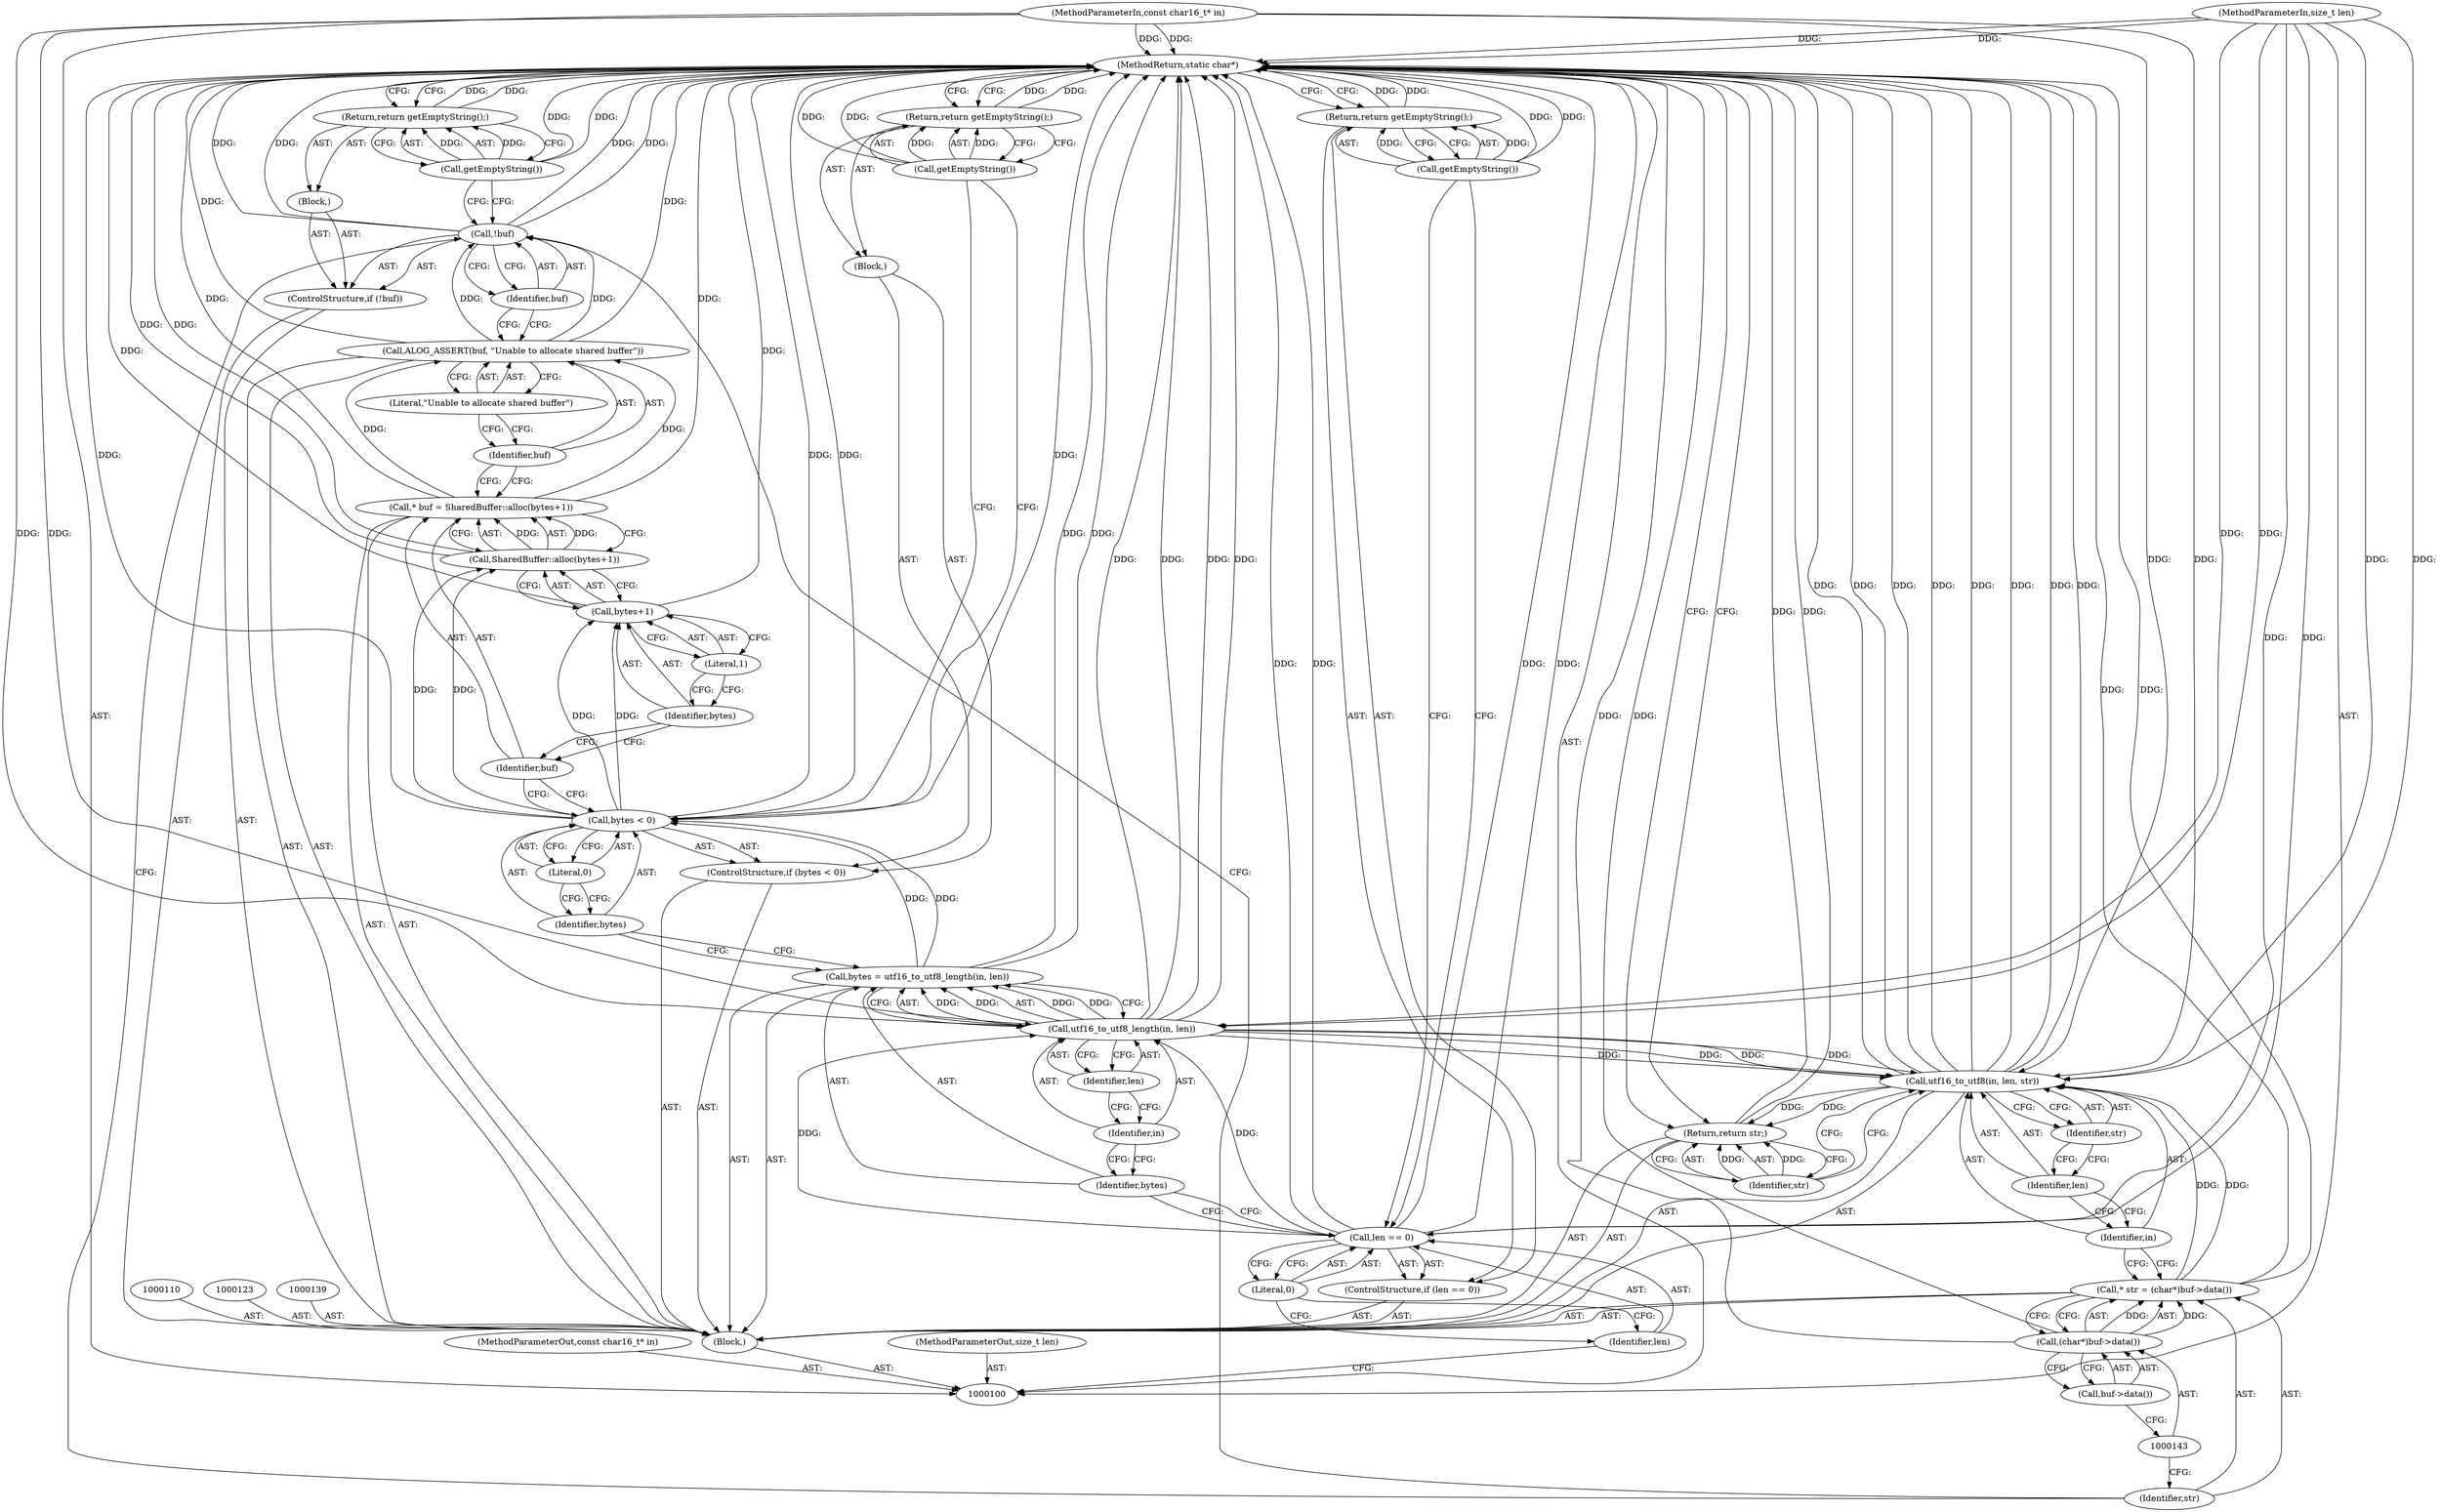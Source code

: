 digraph "1_Android_ecf5fd58a8f50362ce9e8d4245a33d56f29f142b" {
"1000151" [label="(MethodReturn,static char*)"];
"1000101" [label="(MethodParameterIn,const char16_t* in)"];
"1000216" [label="(MethodParameterOut,const char16_t* in)"];
"1000102" [label="(MethodParameterIn,size_t len)"];
"1000217" [label="(MethodParameterOut,size_t len)"];
"1000124" [label="(Call,* buf = SharedBuffer::alloc(bytes+1))"];
"1000125" [label="(Identifier,buf)"];
"1000126" [label="(Call,SharedBuffer::alloc(bytes+1))"];
"1000127" [label="(Call,bytes+1)"];
"1000128" [label="(Identifier,bytes)"];
"1000129" [label="(Literal,1)"];
"1000131" [label="(Identifier,buf)"];
"1000132" [label="(Literal,\"Unable to allocate shared buffer\")"];
"1000130" [label="(Call,ALOG_ASSERT(buf, \"Unable to allocate shared buffer\"))"];
"1000135" [label="(Identifier,buf)"];
"1000136" [label="(Block,)"];
"1000133" [label="(ControlStructure,if (!buf))"];
"1000134" [label="(Call,!buf)"];
"1000138" [label="(Call,getEmptyString())"];
"1000137" [label="(Return,return getEmptyString();)"];
"1000141" [label="(Identifier,str)"];
"1000142" [label="(Call,(char*)buf->data())"];
"1000144" [label="(Call,buf->data())"];
"1000140" [label="(Call,* str = (char*)buf->data())"];
"1000146" [label="(Identifier,in)"];
"1000147" [label="(Identifier,len)"];
"1000148" [label="(Identifier,str)"];
"1000145" [label="(Call,utf16_to_utf8(in, len, str))"];
"1000150" [label="(Identifier,str)"];
"1000149" [label="(Return,return str;)"];
"1000103" [label="(Block,)"];
"1000107" [label="(Literal,0)"];
"1000108" [label="(Return,return getEmptyString();)"];
"1000109" [label="(Call,getEmptyString())"];
"1000104" [label="(ControlStructure,if (len == 0))"];
"1000105" [label="(Call,len == 0)"];
"1000106" [label="(Identifier,len)"];
"1000111" [label="(Call,bytes = utf16_to_utf8_length(in, len))"];
"1000112" [label="(Identifier,bytes)"];
"1000113" [label="(Call,utf16_to_utf8_length(in, len))"];
"1000114" [label="(Identifier,in)"];
"1000115" [label="(Identifier,len)"];
"1000119" [label="(Literal,0)"];
"1000120" [label="(Block,)"];
"1000116" [label="(ControlStructure,if (bytes < 0))"];
"1000117" [label="(Call,bytes < 0)"];
"1000118" [label="(Identifier,bytes)"];
"1000122" [label="(Call,getEmptyString())"];
"1000121" [label="(Return,return getEmptyString();)"];
"1000151" -> "1000100"  [label="AST: "];
"1000151" -> "1000108"  [label="CFG: "];
"1000151" -> "1000121"  [label="CFG: "];
"1000151" -> "1000137"  [label="CFG: "];
"1000151" -> "1000149"  [label="CFG: "];
"1000121" -> "1000151"  [label="DDG: "];
"1000137" -> "1000151"  [label="DDG: "];
"1000149" -> "1000151"  [label="DDG: "];
"1000108" -> "1000151"  [label="DDG: "];
"1000117" -> "1000151"  [label="DDG: "];
"1000117" -> "1000151"  [label="DDG: "];
"1000140" -> "1000151"  [label="DDG: "];
"1000105" -> "1000151"  [label="DDG: "];
"1000105" -> "1000151"  [label="DDG: "];
"1000113" -> "1000151"  [label="DDG: "];
"1000113" -> "1000151"  [label="DDG: "];
"1000145" -> "1000151"  [label="DDG: "];
"1000145" -> "1000151"  [label="DDG: "];
"1000145" -> "1000151"  [label="DDG: "];
"1000145" -> "1000151"  [label="DDG: "];
"1000126" -> "1000151"  [label="DDG: "];
"1000102" -> "1000151"  [label="DDG: "];
"1000130" -> "1000151"  [label="DDG: "];
"1000124" -> "1000151"  [label="DDG: "];
"1000142" -> "1000151"  [label="DDG: "];
"1000134" -> "1000151"  [label="DDG: "];
"1000134" -> "1000151"  [label="DDG: "];
"1000111" -> "1000151"  [label="DDG: "];
"1000101" -> "1000151"  [label="DDG: "];
"1000122" -> "1000151"  [label="DDG: "];
"1000127" -> "1000151"  [label="DDG: "];
"1000138" -> "1000151"  [label="DDG: "];
"1000109" -> "1000151"  [label="DDG: "];
"1000101" -> "1000100"  [label="AST: "];
"1000101" -> "1000151"  [label="DDG: "];
"1000101" -> "1000113"  [label="DDG: "];
"1000101" -> "1000145"  [label="DDG: "];
"1000216" -> "1000100"  [label="AST: "];
"1000102" -> "1000100"  [label="AST: "];
"1000102" -> "1000151"  [label="DDG: "];
"1000102" -> "1000105"  [label="DDG: "];
"1000102" -> "1000113"  [label="DDG: "];
"1000102" -> "1000145"  [label="DDG: "];
"1000217" -> "1000100"  [label="AST: "];
"1000124" -> "1000103"  [label="AST: "];
"1000124" -> "1000126"  [label="CFG: "];
"1000125" -> "1000124"  [label="AST: "];
"1000126" -> "1000124"  [label="AST: "];
"1000131" -> "1000124"  [label="CFG: "];
"1000124" -> "1000151"  [label="DDG: "];
"1000126" -> "1000124"  [label="DDG: "];
"1000124" -> "1000130"  [label="DDG: "];
"1000125" -> "1000124"  [label="AST: "];
"1000125" -> "1000117"  [label="CFG: "];
"1000128" -> "1000125"  [label="CFG: "];
"1000126" -> "1000124"  [label="AST: "];
"1000126" -> "1000127"  [label="CFG: "];
"1000127" -> "1000126"  [label="AST: "];
"1000124" -> "1000126"  [label="CFG: "];
"1000126" -> "1000151"  [label="DDG: "];
"1000126" -> "1000124"  [label="DDG: "];
"1000117" -> "1000126"  [label="DDG: "];
"1000127" -> "1000126"  [label="AST: "];
"1000127" -> "1000129"  [label="CFG: "];
"1000128" -> "1000127"  [label="AST: "];
"1000129" -> "1000127"  [label="AST: "];
"1000126" -> "1000127"  [label="CFG: "];
"1000127" -> "1000151"  [label="DDG: "];
"1000117" -> "1000127"  [label="DDG: "];
"1000128" -> "1000127"  [label="AST: "];
"1000128" -> "1000125"  [label="CFG: "];
"1000129" -> "1000128"  [label="CFG: "];
"1000129" -> "1000127"  [label="AST: "];
"1000129" -> "1000128"  [label="CFG: "];
"1000127" -> "1000129"  [label="CFG: "];
"1000131" -> "1000130"  [label="AST: "];
"1000131" -> "1000124"  [label="CFG: "];
"1000132" -> "1000131"  [label="CFG: "];
"1000132" -> "1000130"  [label="AST: "];
"1000132" -> "1000131"  [label="CFG: "];
"1000130" -> "1000132"  [label="CFG: "];
"1000130" -> "1000103"  [label="AST: "];
"1000130" -> "1000132"  [label="CFG: "];
"1000131" -> "1000130"  [label="AST: "];
"1000132" -> "1000130"  [label="AST: "];
"1000135" -> "1000130"  [label="CFG: "];
"1000130" -> "1000151"  [label="DDG: "];
"1000124" -> "1000130"  [label="DDG: "];
"1000130" -> "1000134"  [label="DDG: "];
"1000135" -> "1000134"  [label="AST: "];
"1000135" -> "1000130"  [label="CFG: "];
"1000134" -> "1000135"  [label="CFG: "];
"1000136" -> "1000133"  [label="AST: "];
"1000137" -> "1000136"  [label="AST: "];
"1000133" -> "1000103"  [label="AST: "];
"1000134" -> "1000133"  [label="AST: "];
"1000136" -> "1000133"  [label="AST: "];
"1000134" -> "1000133"  [label="AST: "];
"1000134" -> "1000135"  [label="CFG: "];
"1000135" -> "1000134"  [label="AST: "];
"1000138" -> "1000134"  [label="CFG: "];
"1000141" -> "1000134"  [label="CFG: "];
"1000134" -> "1000151"  [label="DDG: "];
"1000134" -> "1000151"  [label="DDG: "];
"1000130" -> "1000134"  [label="DDG: "];
"1000138" -> "1000137"  [label="AST: "];
"1000138" -> "1000134"  [label="CFG: "];
"1000137" -> "1000138"  [label="CFG: "];
"1000138" -> "1000151"  [label="DDG: "];
"1000138" -> "1000137"  [label="DDG: "];
"1000137" -> "1000136"  [label="AST: "];
"1000137" -> "1000138"  [label="CFG: "];
"1000138" -> "1000137"  [label="AST: "];
"1000151" -> "1000137"  [label="CFG: "];
"1000137" -> "1000151"  [label="DDG: "];
"1000138" -> "1000137"  [label="DDG: "];
"1000141" -> "1000140"  [label="AST: "];
"1000141" -> "1000134"  [label="CFG: "];
"1000143" -> "1000141"  [label="CFG: "];
"1000142" -> "1000140"  [label="AST: "];
"1000142" -> "1000144"  [label="CFG: "];
"1000143" -> "1000142"  [label="AST: "];
"1000144" -> "1000142"  [label="AST: "];
"1000140" -> "1000142"  [label="CFG: "];
"1000142" -> "1000151"  [label="DDG: "];
"1000142" -> "1000140"  [label="DDG: "];
"1000144" -> "1000142"  [label="AST: "];
"1000144" -> "1000143"  [label="CFG: "];
"1000142" -> "1000144"  [label="CFG: "];
"1000140" -> "1000103"  [label="AST: "];
"1000140" -> "1000142"  [label="CFG: "];
"1000141" -> "1000140"  [label="AST: "];
"1000142" -> "1000140"  [label="AST: "];
"1000146" -> "1000140"  [label="CFG: "];
"1000140" -> "1000151"  [label="DDG: "];
"1000142" -> "1000140"  [label="DDG: "];
"1000140" -> "1000145"  [label="DDG: "];
"1000146" -> "1000145"  [label="AST: "];
"1000146" -> "1000140"  [label="CFG: "];
"1000147" -> "1000146"  [label="CFG: "];
"1000147" -> "1000145"  [label="AST: "];
"1000147" -> "1000146"  [label="CFG: "];
"1000148" -> "1000147"  [label="CFG: "];
"1000148" -> "1000145"  [label="AST: "];
"1000148" -> "1000147"  [label="CFG: "];
"1000145" -> "1000148"  [label="CFG: "];
"1000145" -> "1000103"  [label="AST: "];
"1000145" -> "1000148"  [label="CFG: "];
"1000146" -> "1000145"  [label="AST: "];
"1000147" -> "1000145"  [label="AST: "];
"1000148" -> "1000145"  [label="AST: "];
"1000150" -> "1000145"  [label="CFG: "];
"1000145" -> "1000151"  [label="DDG: "];
"1000145" -> "1000151"  [label="DDG: "];
"1000145" -> "1000151"  [label="DDG: "];
"1000145" -> "1000151"  [label="DDG: "];
"1000113" -> "1000145"  [label="DDG: "];
"1000113" -> "1000145"  [label="DDG: "];
"1000101" -> "1000145"  [label="DDG: "];
"1000102" -> "1000145"  [label="DDG: "];
"1000140" -> "1000145"  [label="DDG: "];
"1000145" -> "1000149"  [label="DDG: "];
"1000150" -> "1000149"  [label="AST: "];
"1000150" -> "1000145"  [label="CFG: "];
"1000149" -> "1000150"  [label="CFG: "];
"1000150" -> "1000149"  [label="DDG: "];
"1000149" -> "1000103"  [label="AST: "];
"1000149" -> "1000150"  [label="CFG: "];
"1000150" -> "1000149"  [label="AST: "];
"1000151" -> "1000149"  [label="CFG: "];
"1000149" -> "1000151"  [label="DDG: "];
"1000150" -> "1000149"  [label="DDG: "];
"1000145" -> "1000149"  [label="DDG: "];
"1000103" -> "1000100"  [label="AST: "];
"1000104" -> "1000103"  [label="AST: "];
"1000110" -> "1000103"  [label="AST: "];
"1000111" -> "1000103"  [label="AST: "];
"1000116" -> "1000103"  [label="AST: "];
"1000123" -> "1000103"  [label="AST: "];
"1000124" -> "1000103"  [label="AST: "];
"1000130" -> "1000103"  [label="AST: "];
"1000133" -> "1000103"  [label="AST: "];
"1000139" -> "1000103"  [label="AST: "];
"1000140" -> "1000103"  [label="AST: "];
"1000145" -> "1000103"  [label="AST: "];
"1000149" -> "1000103"  [label="AST: "];
"1000107" -> "1000105"  [label="AST: "];
"1000107" -> "1000106"  [label="CFG: "];
"1000105" -> "1000107"  [label="CFG: "];
"1000108" -> "1000104"  [label="AST: "];
"1000108" -> "1000109"  [label="CFG: "];
"1000109" -> "1000108"  [label="AST: "];
"1000151" -> "1000108"  [label="CFG: "];
"1000108" -> "1000151"  [label="DDG: "];
"1000109" -> "1000108"  [label="DDG: "];
"1000109" -> "1000108"  [label="AST: "];
"1000109" -> "1000105"  [label="CFG: "];
"1000108" -> "1000109"  [label="CFG: "];
"1000109" -> "1000151"  [label="DDG: "];
"1000109" -> "1000108"  [label="DDG: "];
"1000104" -> "1000103"  [label="AST: "];
"1000105" -> "1000104"  [label="AST: "];
"1000108" -> "1000104"  [label="AST: "];
"1000105" -> "1000104"  [label="AST: "];
"1000105" -> "1000107"  [label="CFG: "];
"1000106" -> "1000105"  [label="AST: "];
"1000107" -> "1000105"  [label="AST: "];
"1000109" -> "1000105"  [label="CFG: "];
"1000112" -> "1000105"  [label="CFG: "];
"1000105" -> "1000151"  [label="DDG: "];
"1000105" -> "1000151"  [label="DDG: "];
"1000102" -> "1000105"  [label="DDG: "];
"1000105" -> "1000113"  [label="DDG: "];
"1000106" -> "1000105"  [label="AST: "];
"1000106" -> "1000100"  [label="CFG: "];
"1000107" -> "1000106"  [label="CFG: "];
"1000111" -> "1000103"  [label="AST: "];
"1000111" -> "1000113"  [label="CFG: "];
"1000112" -> "1000111"  [label="AST: "];
"1000113" -> "1000111"  [label="AST: "];
"1000118" -> "1000111"  [label="CFG: "];
"1000111" -> "1000151"  [label="DDG: "];
"1000113" -> "1000111"  [label="DDG: "];
"1000113" -> "1000111"  [label="DDG: "];
"1000111" -> "1000117"  [label="DDG: "];
"1000112" -> "1000111"  [label="AST: "];
"1000112" -> "1000105"  [label="CFG: "];
"1000114" -> "1000112"  [label="CFG: "];
"1000113" -> "1000111"  [label="AST: "];
"1000113" -> "1000115"  [label="CFG: "];
"1000114" -> "1000113"  [label="AST: "];
"1000115" -> "1000113"  [label="AST: "];
"1000111" -> "1000113"  [label="CFG: "];
"1000113" -> "1000151"  [label="DDG: "];
"1000113" -> "1000151"  [label="DDG: "];
"1000113" -> "1000111"  [label="DDG: "];
"1000113" -> "1000111"  [label="DDG: "];
"1000101" -> "1000113"  [label="DDG: "];
"1000105" -> "1000113"  [label="DDG: "];
"1000102" -> "1000113"  [label="DDG: "];
"1000113" -> "1000145"  [label="DDG: "];
"1000113" -> "1000145"  [label="DDG: "];
"1000114" -> "1000113"  [label="AST: "];
"1000114" -> "1000112"  [label="CFG: "];
"1000115" -> "1000114"  [label="CFG: "];
"1000115" -> "1000113"  [label="AST: "];
"1000115" -> "1000114"  [label="CFG: "];
"1000113" -> "1000115"  [label="CFG: "];
"1000119" -> "1000117"  [label="AST: "];
"1000119" -> "1000118"  [label="CFG: "];
"1000117" -> "1000119"  [label="CFG: "];
"1000120" -> "1000116"  [label="AST: "];
"1000121" -> "1000120"  [label="AST: "];
"1000116" -> "1000103"  [label="AST: "];
"1000117" -> "1000116"  [label="AST: "];
"1000120" -> "1000116"  [label="AST: "];
"1000117" -> "1000116"  [label="AST: "];
"1000117" -> "1000119"  [label="CFG: "];
"1000118" -> "1000117"  [label="AST: "];
"1000119" -> "1000117"  [label="AST: "];
"1000122" -> "1000117"  [label="CFG: "];
"1000125" -> "1000117"  [label="CFG: "];
"1000117" -> "1000151"  [label="DDG: "];
"1000117" -> "1000151"  [label="DDG: "];
"1000111" -> "1000117"  [label="DDG: "];
"1000117" -> "1000126"  [label="DDG: "];
"1000117" -> "1000127"  [label="DDG: "];
"1000118" -> "1000117"  [label="AST: "];
"1000118" -> "1000111"  [label="CFG: "];
"1000119" -> "1000118"  [label="CFG: "];
"1000122" -> "1000121"  [label="AST: "];
"1000122" -> "1000117"  [label="CFG: "];
"1000121" -> "1000122"  [label="CFG: "];
"1000122" -> "1000151"  [label="DDG: "];
"1000122" -> "1000121"  [label="DDG: "];
"1000121" -> "1000120"  [label="AST: "];
"1000121" -> "1000122"  [label="CFG: "];
"1000122" -> "1000121"  [label="AST: "];
"1000151" -> "1000121"  [label="CFG: "];
"1000121" -> "1000151"  [label="DDG: "];
"1000122" -> "1000121"  [label="DDG: "];
}
